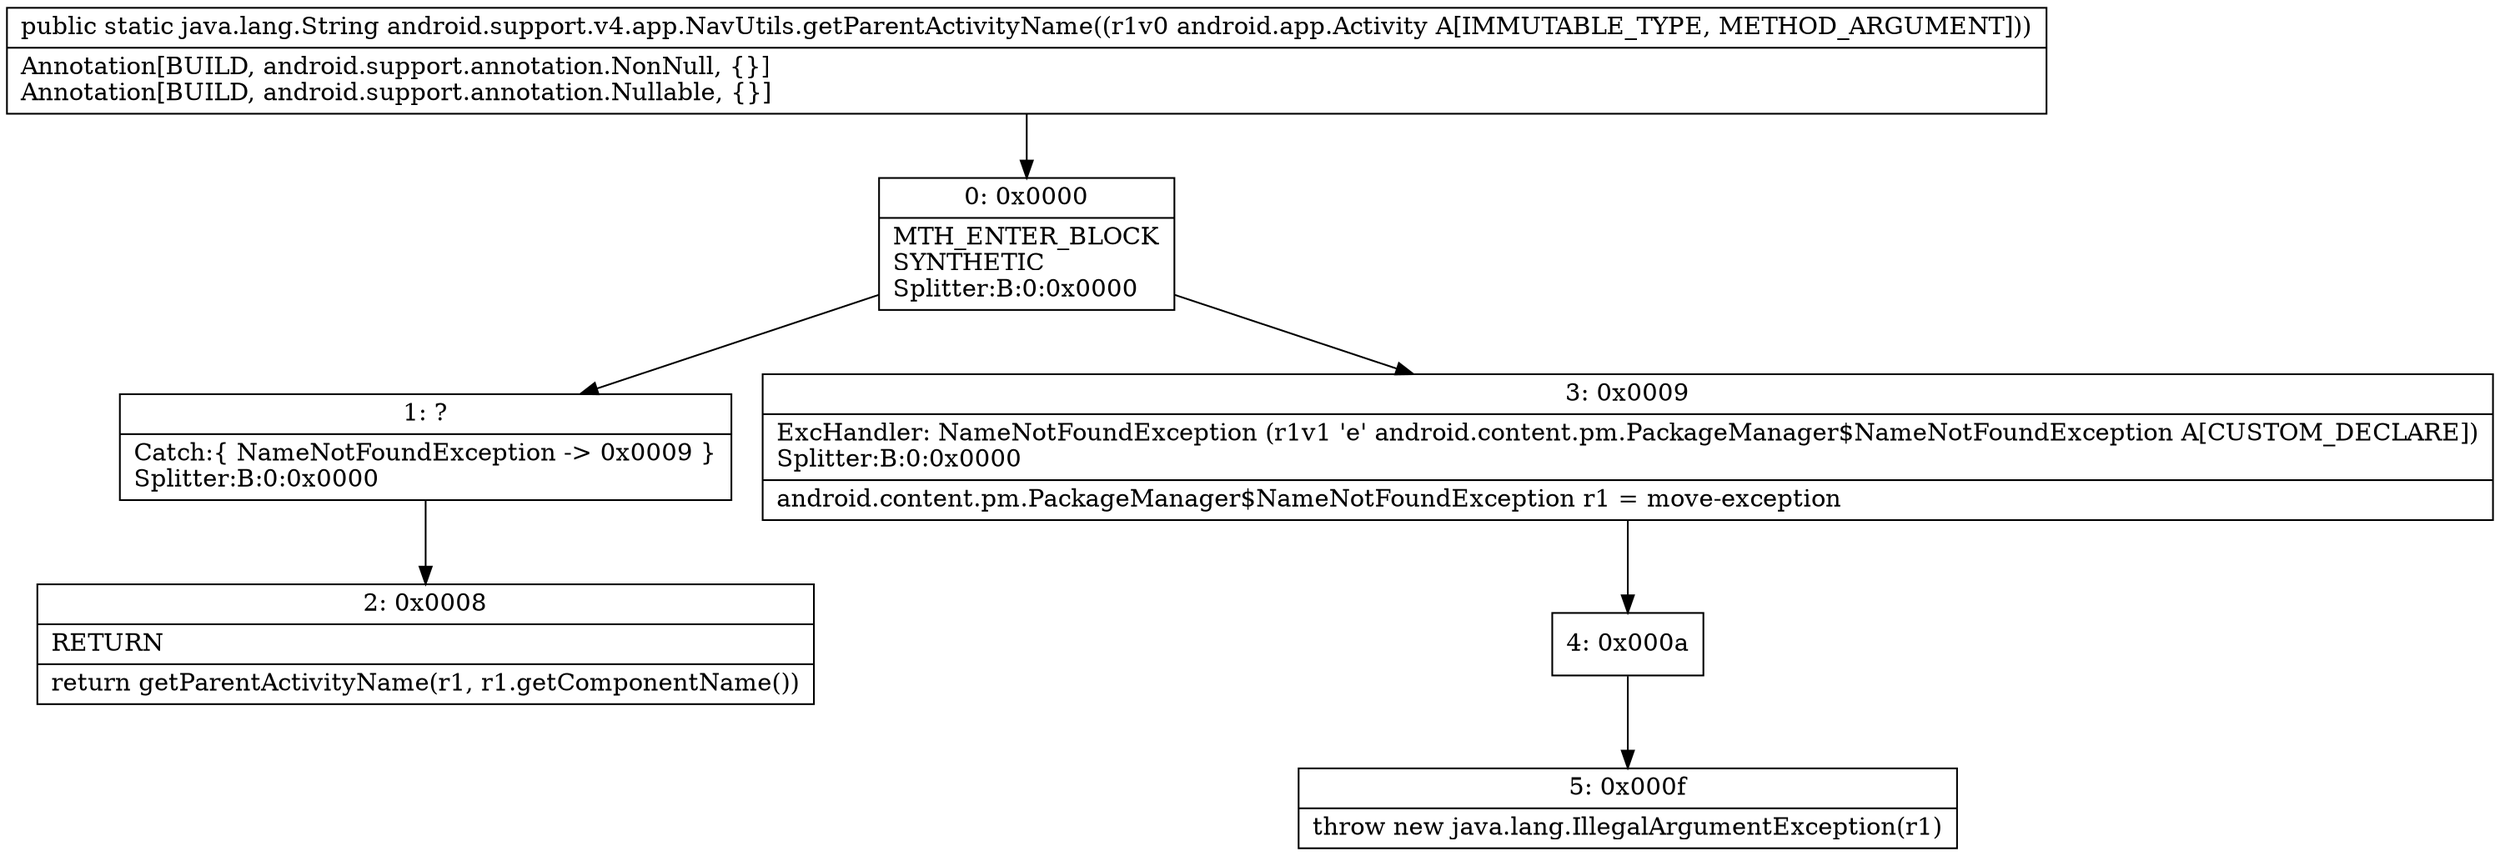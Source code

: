 digraph "CFG forandroid.support.v4.app.NavUtils.getParentActivityName(Landroid\/app\/Activity;)Ljava\/lang\/String;" {
Node_0 [shape=record,label="{0\:\ 0x0000|MTH_ENTER_BLOCK\lSYNTHETIC\lSplitter:B:0:0x0000\l}"];
Node_1 [shape=record,label="{1\:\ ?|Catch:\{ NameNotFoundException \-\> 0x0009 \}\lSplitter:B:0:0x0000\l}"];
Node_2 [shape=record,label="{2\:\ 0x0008|RETURN\l|return getParentActivityName(r1, r1.getComponentName())\l}"];
Node_3 [shape=record,label="{3\:\ 0x0009|ExcHandler: NameNotFoundException (r1v1 'e' android.content.pm.PackageManager$NameNotFoundException A[CUSTOM_DECLARE])\lSplitter:B:0:0x0000\l|android.content.pm.PackageManager$NameNotFoundException r1 = move\-exception\l}"];
Node_4 [shape=record,label="{4\:\ 0x000a}"];
Node_5 [shape=record,label="{5\:\ 0x000f|throw new java.lang.IllegalArgumentException(r1)\l}"];
MethodNode[shape=record,label="{public static java.lang.String android.support.v4.app.NavUtils.getParentActivityName((r1v0 android.app.Activity A[IMMUTABLE_TYPE, METHOD_ARGUMENT]))  | Annotation[BUILD, android.support.annotation.NonNull, \{\}]\lAnnotation[BUILD, android.support.annotation.Nullable, \{\}]\l}"];
MethodNode -> Node_0;
Node_0 -> Node_1;
Node_0 -> Node_3;
Node_1 -> Node_2;
Node_3 -> Node_4;
Node_4 -> Node_5;
}

